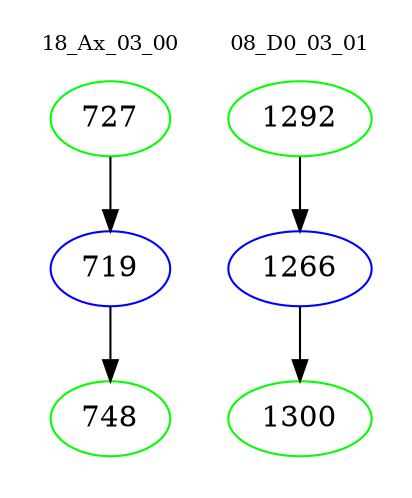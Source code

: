 digraph{
subgraph cluster_0 {
color = white
label = "18_Ax_03_00";
fontsize=10;
T0_727 [label="727", color="green"]
T0_727 -> T0_719 [color="black"]
T0_719 [label="719", color="blue"]
T0_719 -> T0_748 [color="black"]
T0_748 [label="748", color="green"]
}
subgraph cluster_1 {
color = white
label = "08_D0_03_01";
fontsize=10;
T1_1292 [label="1292", color="green"]
T1_1292 -> T1_1266 [color="black"]
T1_1266 [label="1266", color="blue"]
T1_1266 -> T1_1300 [color="black"]
T1_1300 [label="1300", color="green"]
}
}
